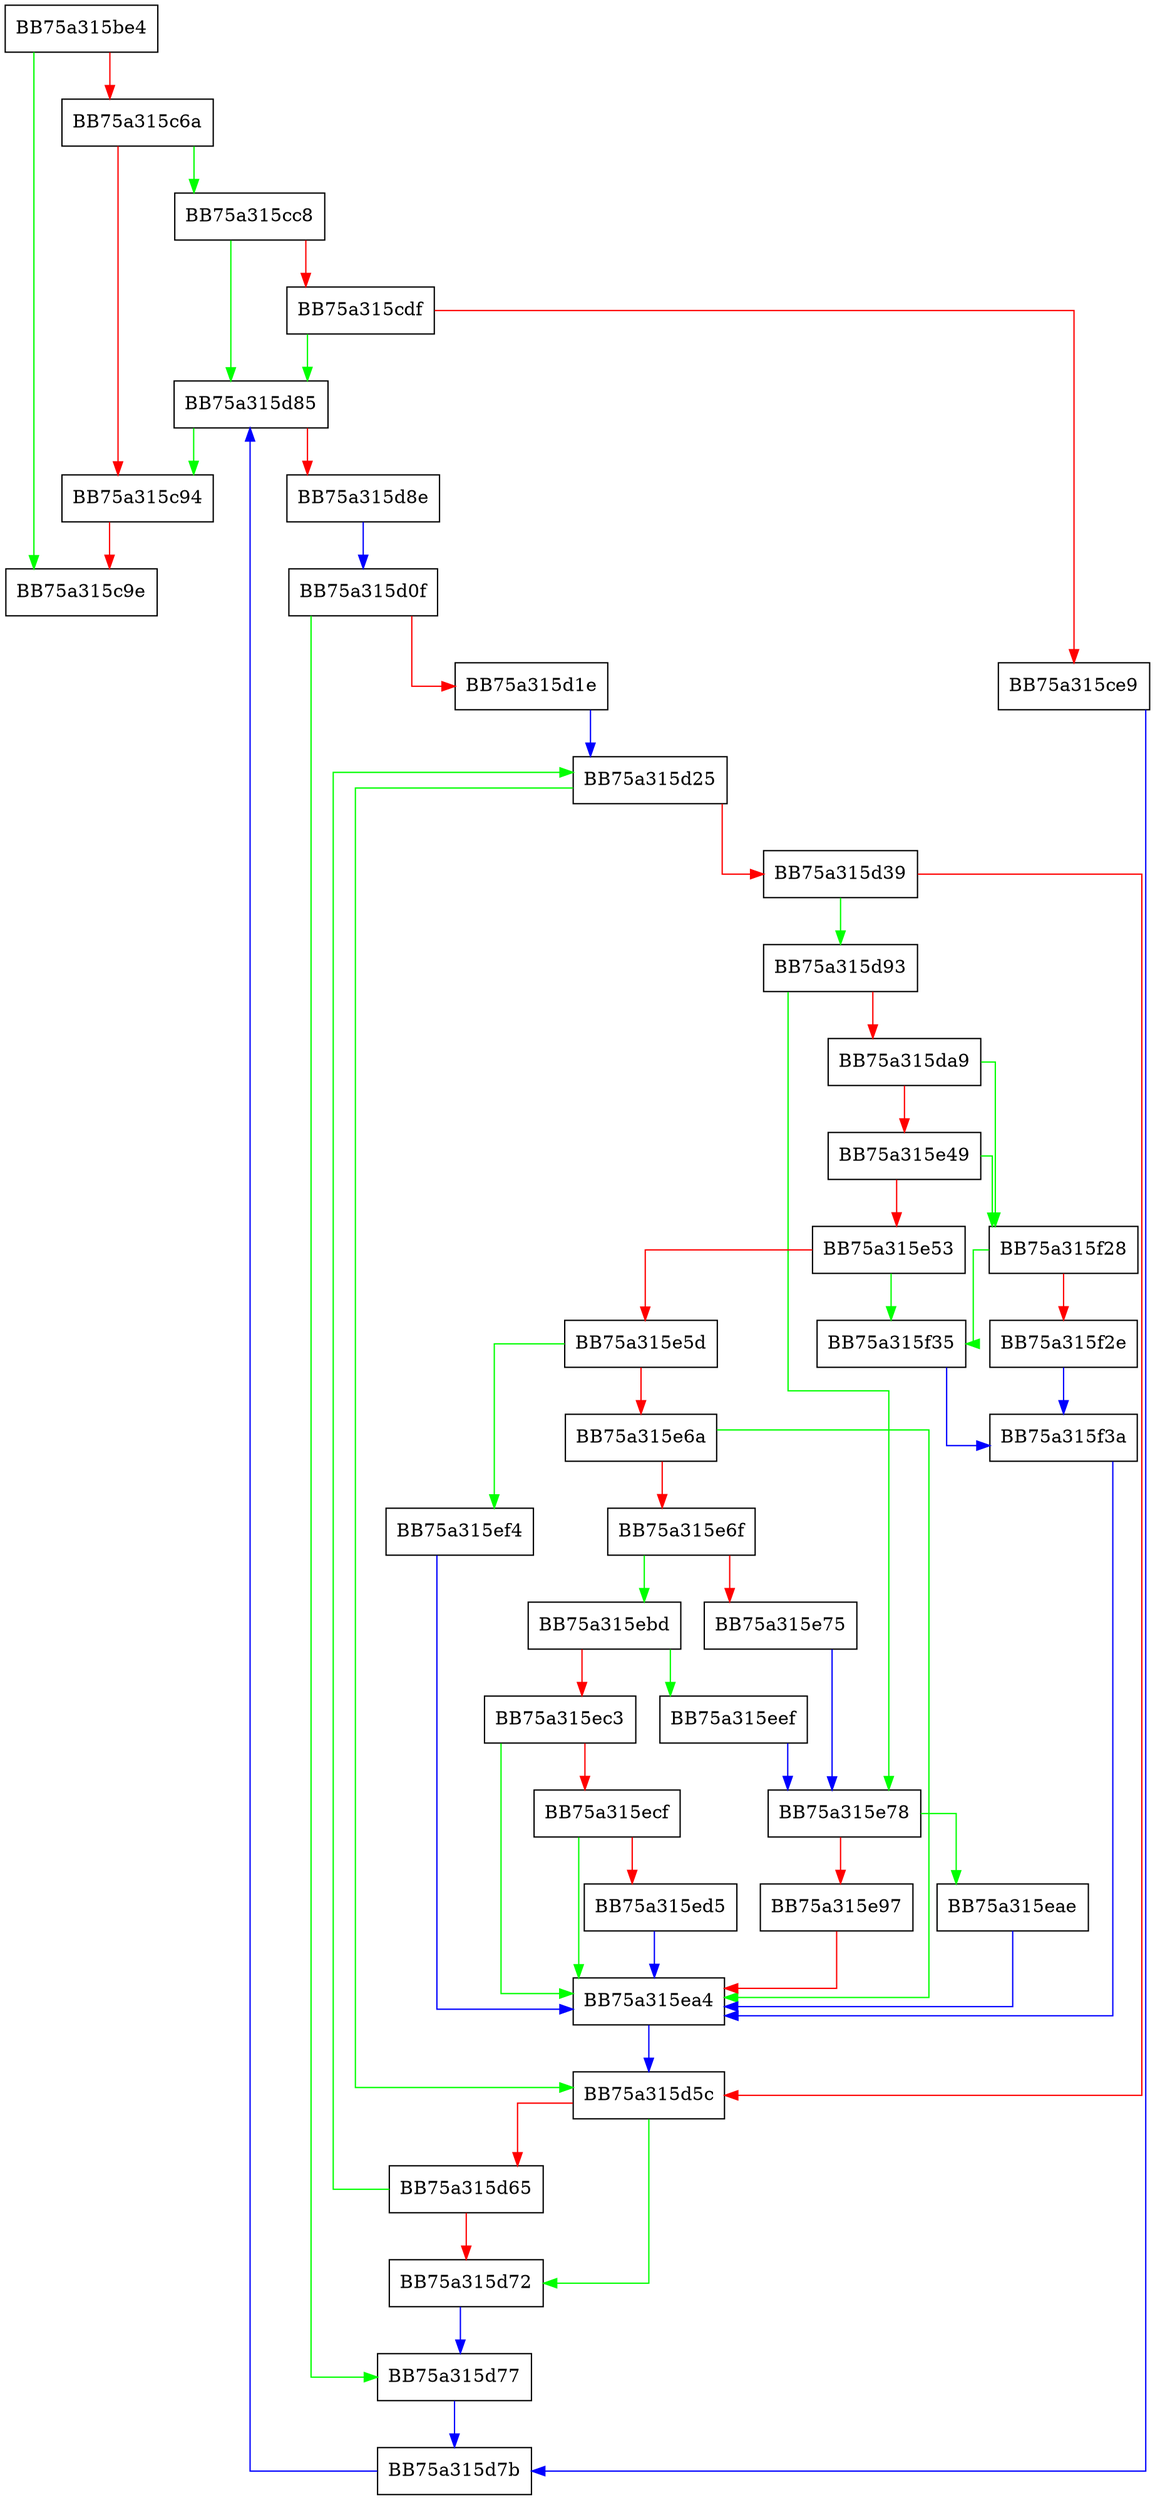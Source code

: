 digraph ScanEx {
  node [shape="box"];
  graph [splines=ortho];
  BB75a315be4 -> BB75a315c9e [color="green"];
  BB75a315be4 -> BB75a315c6a [color="red"];
  BB75a315c6a -> BB75a315cc8 [color="green"];
  BB75a315c6a -> BB75a315c94 [color="red"];
  BB75a315c94 -> BB75a315c9e [color="red"];
  BB75a315cc8 -> BB75a315d85 [color="green"];
  BB75a315cc8 -> BB75a315cdf [color="red"];
  BB75a315cdf -> BB75a315d85 [color="green"];
  BB75a315cdf -> BB75a315ce9 [color="red"];
  BB75a315ce9 -> BB75a315d7b [color="blue"];
  BB75a315d0f -> BB75a315d77 [color="green"];
  BB75a315d0f -> BB75a315d1e [color="red"];
  BB75a315d1e -> BB75a315d25 [color="blue"];
  BB75a315d25 -> BB75a315d5c [color="green"];
  BB75a315d25 -> BB75a315d39 [color="red"];
  BB75a315d39 -> BB75a315d93 [color="green"];
  BB75a315d39 -> BB75a315d5c [color="red"];
  BB75a315d5c -> BB75a315d72 [color="green"];
  BB75a315d5c -> BB75a315d65 [color="red"];
  BB75a315d65 -> BB75a315d25 [color="green"];
  BB75a315d65 -> BB75a315d72 [color="red"];
  BB75a315d72 -> BB75a315d77 [color="blue"];
  BB75a315d77 -> BB75a315d7b [color="blue"];
  BB75a315d7b -> BB75a315d85 [color="blue"];
  BB75a315d85 -> BB75a315c94 [color="green"];
  BB75a315d85 -> BB75a315d8e [color="red"];
  BB75a315d8e -> BB75a315d0f [color="blue"];
  BB75a315d93 -> BB75a315e78 [color="green"];
  BB75a315d93 -> BB75a315da9 [color="red"];
  BB75a315da9 -> BB75a315f28 [color="green"];
  BB75a315da9 -> BB75a315e49 [color="red"];
  BB75a315e49 -> BB75a315f28 [color="green"];
  BB75a315e49 -> BB75a315e53 [color="red"];
  BB75a315e53 -> BB75a315f35 [color="green"];
  BB75a315e53 -> BB75a315e5d [color="red"];
  BB75a315e5d -> BB75a315ef4 [color="green"];
  BB75a315e5d -> BB75a315e6a [color="red"];
  BB75a315e6a -> BB75a315ea4 [color="green"];
  BB75a315e6a -> BB75a315e6f [color="red"];
  BB75a315e6f -> BB75a315ebd [color="green"];
  BB75a315e6f -> BB75a315e75 [color="red"];
  BB75a315e75 -> BB75a315e78 [color="blue"];
  BB75a315e78 -> BB75a315eae [color="green"];
  BB75a315e78 -> BB75a315e97 [color="red"];
  BB75a315e97 -> BB75a315ea4 [color="red"];
  BB75a315ea4 -> BB75a315d5c [color="blue"];
  BB75a315eae -> BB75a315ea4 [color="blue"];
  BB75a315ebd -> BB75a315eef [color="green"];
  BB75a315ebd -> BB75a315ec3 [color="red"];
  BB75a315ec3 -> BB75a315ea4 [color="green"];
  BB75a315ec3 -> BB75a315ecf [color="red"];
  BB75a315ecf -> BB75a315ea4 [color="green"];
  BB75a315ecf -> BB75a315ed5 [color="red"];
  BB75a315ed5 -> BB75a315ea4 [color="blue"];
  BB75a315eef -> BB75a315e78 [color="blue"];
  BB75a315ef4 -> BB75a315ea4 [color="blue"];
  BB75a315f28 -> BB75a315f35 [color="green"];
  BB75a315f28 -> BB75a315f2e [color="red"];
  BB75a315f2e -> BB75a315f3a [color="blue"];
  BB75a315f35 -> BB75a315f3a [color="blue"];
  BB75a315f3a -> BB75a315ea4 [color="blue"];
}
